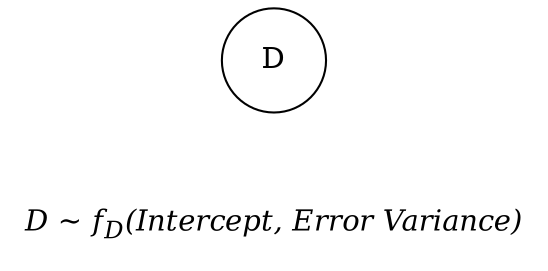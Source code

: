 // Null Model Causal Diagram
// Jonathan H. Morgan, Ph.D.
// 22 January 2025

digraph NullModel {
    rankdir=TB;
    ranksep=0.5;
    nodesep=1;

    // Define nodes
    D [label="D", shape=circle, width=0.7];

    // Define annotation text
    D_annot [label=<<i>D &#126; f<sub>D</sub>(Intercept, Error Variance)</i>>, shape=plaintext];

    // Position annotation at the bottom
    D -> D_annot [style=invisible, arrowhead=none];
}